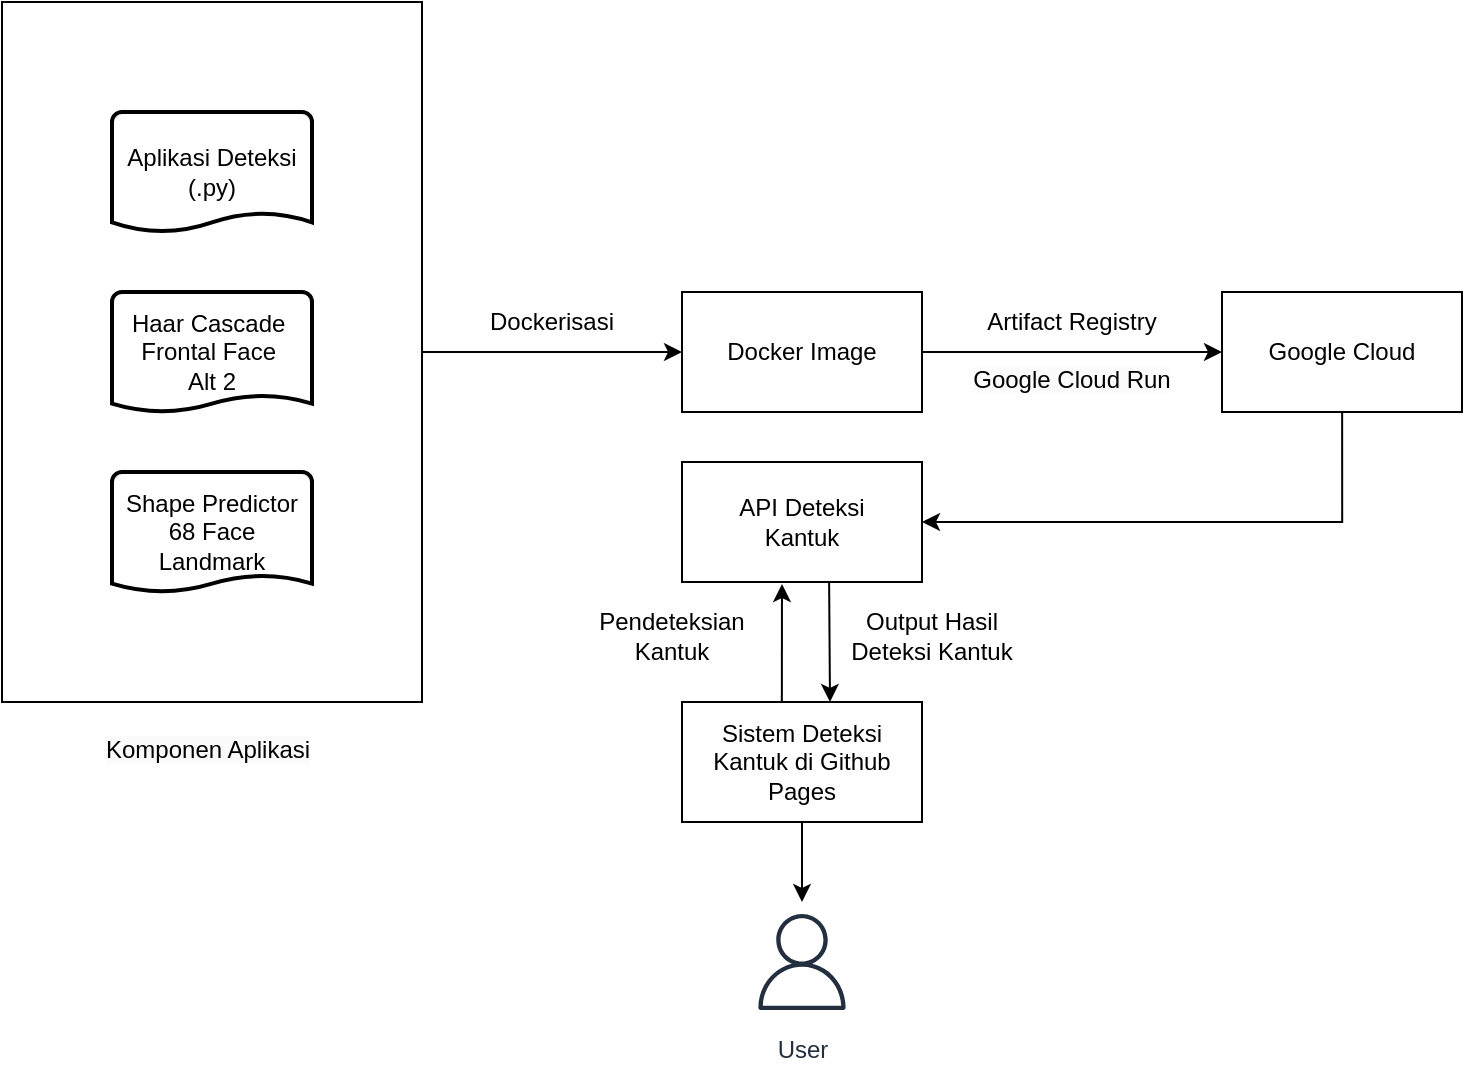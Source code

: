 <mxfile version="26.0.2">
  <diagram name="Halaman-1" id="vwSdffozP3ruCurOzqi_">
    <mxGraphModel dx="1042" dy="565" grid="1" gridSize="10" guides="1" tooltips="1" connect="1" arrows="1" fold="1" page="1" pageScale="1" pageWidth="827" pageHeight="1169" math="0" shadow="0">
      <root>
        <mxCell id="0" />
        <mxCell id="1" parent="0" />
        <mxCell id="74l9jDjBkosmm1mLX74p-7" value="" style="edgeStyle=orthogonalEdgeStyle;rounded=0;orthogonalLoop=1;jettySize=auto;html=1;" parent="1" source="74l9jDjBkosmm1mLX74p-5" target="74l9jDjBkosmm1mLX74p-6" edge="1">
          <mxGeometry relative="1" as="geometry" />
        </mxCell>
        <mxCell id="74l9jDjBkosmm1mLX74p-10" value="" style="edgeStyle=orthogonalEdgeStyle;rounded=0;orthogonalLoop=1;jettySize=auto;html=1;" parent="1" source="74l9jDjBkosmm1mLX74p-6" target="74l9jDjBkosmm1mLX74p-9" edge="1">
          <mxGeometry relative="1" as="geometry" />
        </mxCell>
        <mxCell id="74l9jDjBkosmm1mLX74p-6" value="Docker Image" style="whiteSpace=wrap;html=1;rounded=0;" parent="1" vertex="1">
          <mxGeometry x="410" y="265" width="120" height="60" as="geometry" />
        </mxCell>
        <mxCell id="74l9jDjBkosmm1mLX74p-8" value="Dockerisasi" style="text;html=1;align=center;verticalAlign=middle;whiteSpace=wrap;rounded=0;" parent="1" vertex="1">
          <mxGeometry x="300" y="265" width="90" height="30" as="geometry" />
        </mxCell>
        <mxCell id="4SFuYgp9RWACPNS-6sx8-6" value="" style="edgeStyle=orthogonalEdgeStyle;rounded=0;orthogonalLoop=1;jettySize=auto;html=1;entryX=1;entryY=0.5;entryDx=0;entryDy=0;" parent="1" target="4SFuYgp9RWACPNS-6sx8-5" edge="1">
          <mxGeometry relative="1" as="geometry">
            <mxPoint x="740.053" y="295" as="sourcePoint" />
            <Array as="points">
              <mxPoint x="740" y="380" />
            </Array>
          </mxGeometry>
        </mxCell>
        <mxCell id="74l9jDjBkosmm1mLX74p-9" value="Google Cloud" style="whiteSpace=wrap;html=1;rounded=0;" parent="1" vertex="1">
          <mxGeometry x="680" y="265" width="120" height="60" as="geometry" />
        </mxCell>
        <mxCell id="4SFuYgp9RWACPNS-6sx8-1" value="Artifact Registry" style="text;html=1;align=center;verticalAlign=middle;whiteSpace=wrap;rounded=0;" parent="1" vertex="1">
          <mxGeometry x="550" y="265" width="110" height="30" as="geometry" />
        </mxCell>
        <mxCell id="4SFuYgp9RWACPNS-6sx8-2" value="&lt;span style=&quot;color: rgb(0, 0, 0); font-family: Helvetica; font-size: 12px; font-style: normal; font-variant-ligatures: normal; font-variant-caps: normal; font-weight: 400; letter-spacing: normal; orphans: 2; text-indent: 0px; text-transform: none; widows: 2; word-spacing: 0px; -webkit-text-stroke-width: 0px; white-space: normal; background-color: rgb(251, 251, 251); text-decoration-thickness: initial; text-decoration-style: initial; text-decoration-color: initial; float: none; display: inline !important;&quot;&gt;Google Cloud Run&lt;/span&gt;" style="text;whiteSpace=wrap;html=1;align=center;" parent="1" vertex="1">
          <mxGeometry x="550" y="295" width="110" height="30" as="geometry" />
        </mxCell>
        <mxCell id="4SFuYgp9RWACPNS-6sx8-5" value="API Deteksi&lt;div&gt;Kantuk&lt;/div&gt;" style="whiteSpace=wrap;html=1;rounded=0;" parent="1" vertex="1">
          <mxGeometry x="410" y="350" width="120" height="60" as="geometry" />
        </mxCell>
        <mxCell id="4SFuYgp9RWACPNS-6sx8-11" value="User" style="sketch=0;outlineConnect=0;fontColor=#232F3E;gradientColor=none;strokeColor=#232F3E;fillColor=#ffffff;dashed=0;verticalLabelPosition=bottom;verticalAlign=top;align=center;html=1;fontSize=12;fontStyle=0;aspect=fixed;shape=mxgraph.aws4.resourceIcon;resIcon=mxgraph.aws4.user;" parent="1" vertex="1">
          <mxGeometry x="440" y="570" width="60" height="60" as="geometry" />
        </mxCell>
        <mxCell id="4SFuYgp9RWACPNS-6sx8-19" value="" style="edgeStyle=orthogonalEdgeStyle;rounded=0;orthogonalLoop=1;jettySize=auto;html=1;" parent="1" source="4SFuYgp9RWACPNS-6sx8-12" target="4SFuYgp9RWACPNS-6sx8-11" edge="1">
          <mxGeometry relative="1" as="geometry" />
        </mxCell>
        <mxCell id="4SFuYgp9RWACPNS-6sx8-12" value="Sistem Deteksi Kantuk di Github Pages" style="whiteSpace=wrap;html=1;rounded=0;" parent="1" vertex="1">
          <mxGeometry x="410" y="470" width="120" height="60" as="geometry" />
        </mxCell>
        <mxCell id="4SFuYgp9RWACPNS-6sx8-14" value="" style="rounded=0;orthogonalLoop=1;jettySize=auto;html=1;entryX=0.653;entryY=1.033;entryDx=0;entryDy=0;entryPerimeter=0;exitX=0.416;exitY=-0.024;exitDx=0;exitDy=0;exitPerimeter=0;" parent="1" edge="1">
          <mxGeometry relative="1" as="geometry">
            <mxPoint x="459.92" y="469.56" as="sourcePoint" />
            <mxPoint x="460.0" y="411" as="targetPoint" />
          </mxGeometry>
        </mxCell>
        <mxCell id="4SFuYgp9RWACPNS-6sx8-15" value="" style="group" parent="1" vertex="1" connectable="0">
          <mxGeometry x="70" y="120" width="210" height="350" as="geometry" />
        </mxCell>
        <mxCell id="74l9jDjBkosmm1mLX74p-5" value="" style="rounded=0;whiteSpace=wrap;html=1;" parent="4SFuYgp9RWACPNS-6sx8-15" vertex="1">
          <mxGeometry width="210" height="350" as="geometry" />
        </mxCell>
        <mxCell id="74l9jDjBkosmm1mLX74p-1" value="Aplikasi Deteksi&lt;div&gt;(.py)&lt;/div&gt;" style="strokeWidth=2;html=1;shape=mxgraph.flowchart.document2;whiteSpace=wrap;size=0.16;" parent="4SFuYgp9RWACPNS-6sx8-15" vertex="1">
          <mxGeometry x="55" y="55" width="100" height="60" as="geometry" />
        </mxCell>
        <mxCell id="74l9jDjBkosmm1mLX74p-2" value="Haar Cascade&amp;nbsp;&lt;div&gt;Frontal Face&amp;nbsp;&lt;/div&gt;&lt;div&gt;Alt 2&lt;/div&gt;" style="strokeWidth=2;html=1;shape=mxgraph.flowchart.document2;whiteSpace=wrap;size=0.14;" parent="4SFuYgp9RWACPNS-6sx8-15" vertex="1">
          <mxGeometry x="55" y="145" width="100" height="60" as="geometry" />
        </mxCell>
        <mxCell id="74l9jDjBkosmm1mLX74p-4" value="&lt;div&gt;Shape Predictor 68 Face Landmark&lt;/div&gt;" style="strokeWidth=2;html=1;shape=mxgraph.flowchart.document2;whiteSpace=wrap;size=0.14;" parent="4SFuYgp9RWACPNS-6sx8-15" vertex="1">
          <mxGeometry x="55" y="235" width="100" height="60" as="geometry" />
        </mxCell>
        <mxCell id="4SFuYgp9RWACPNS-6sx8-16" value="Pendeteksian Kantuk" style="text;html=1;align=center;verticalAlign=middle;whiteSpace=wrap;rounded=0;" parent="1" vertex="1">
          <mxGeometry x="360" y="422" width="90" height="30" as="geometry" />
        </mxCell>
        <mxCell id="4SFuYgp9RWACPNS-6sx8-17" value="Output Hasil Deteksi Kantuk" style="text;html=1;align=center;verticalAlign=middle;whiteSpace=wrap;rounded=0;" parent="1" vertex="1">
          <mxGeometry x="490" y="422" width="90" height="30" as="geometry" />
        </mxCell>
        <mxCell id="4SFuYgp9RWACPNS-6sx8-18" value="" style="rounded=0;orthogonalLoop=1;jettySize=auto;html=1;exitX=0.613;exitY=0.983;exitDx=0;exitDy=0;exitPerimeter=0;" parent="1" edge="1">
          <mxGeometry relative="1" as="geometry">
            <mxPoint x="483.56" y="409.98" as="sourcePoint" />
            <mxPoint x="484" y="470" as="targetPoint" />
          </mxGeometry>
        </mxCell>
        <mxCell id="8aoCe7PxnQ_ZfpSEJY85-1" value="&lt;span style=&quot;color: rgb(0, 0, 0); font-family: Helvetica; font-size: 12px; font-style: normal; font-variant-ligatures: normal; font-variant-caps: normal; font-weight: 400; letter-spacing: normal; orphans: 2; text-align: center; text-indent: 0px; text-transform: none; widows: 2; word-spacing: 0px; -webkit-text-stroke-width: 0px; white-space: normal; background-color: rgb(251, 251, 251); text-decoration-thickness: initial; text-decoration-style: initial; text-decoration-color: initial; float: none; display: inline !important;&quot;&gt;Komponen Aplikasi&lt;/span&gt;" style="text;whiteSpace=wrap;html=1;" vertex="1" parent="1">
          <mxGeometry x="120" y="480" width="110" height="20" as="geometry" />
        </mxCell>
      </root>
    </mxGraphModel>
  </diagram>
</mxfile>
